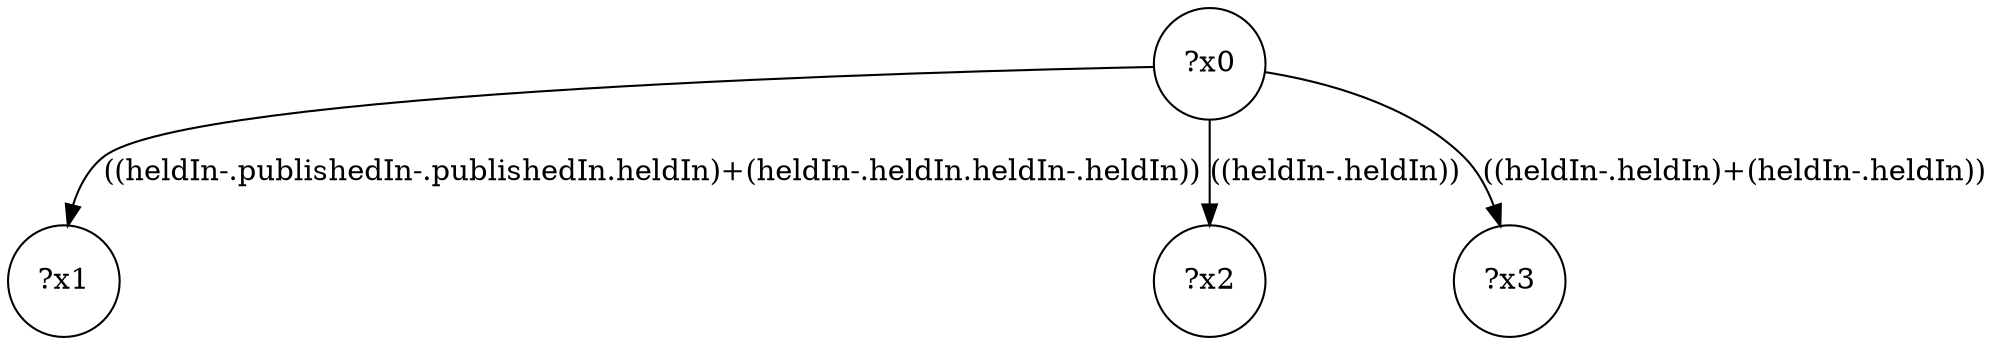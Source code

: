 digraph g {
	x0 [shape=circle, label="?x0"];
	x1 [shape=circle, label="?x1"];
	x0 -> x1 [label="((heldIn-.publishedIn-.publishedIn.heldIn)+(heldIn-.heldIn.heldIn-.heldIn))"];
	x2 [shape=circle, label="?x2"];
	x0 -> x2 [label="((heldIn-.heldIn))"];
	x3 [shape=circle, label="?x3"];
	x0 -> x3 [label="((heldIn-.heldIn)+(heldIn-.heldIn))"];
}
